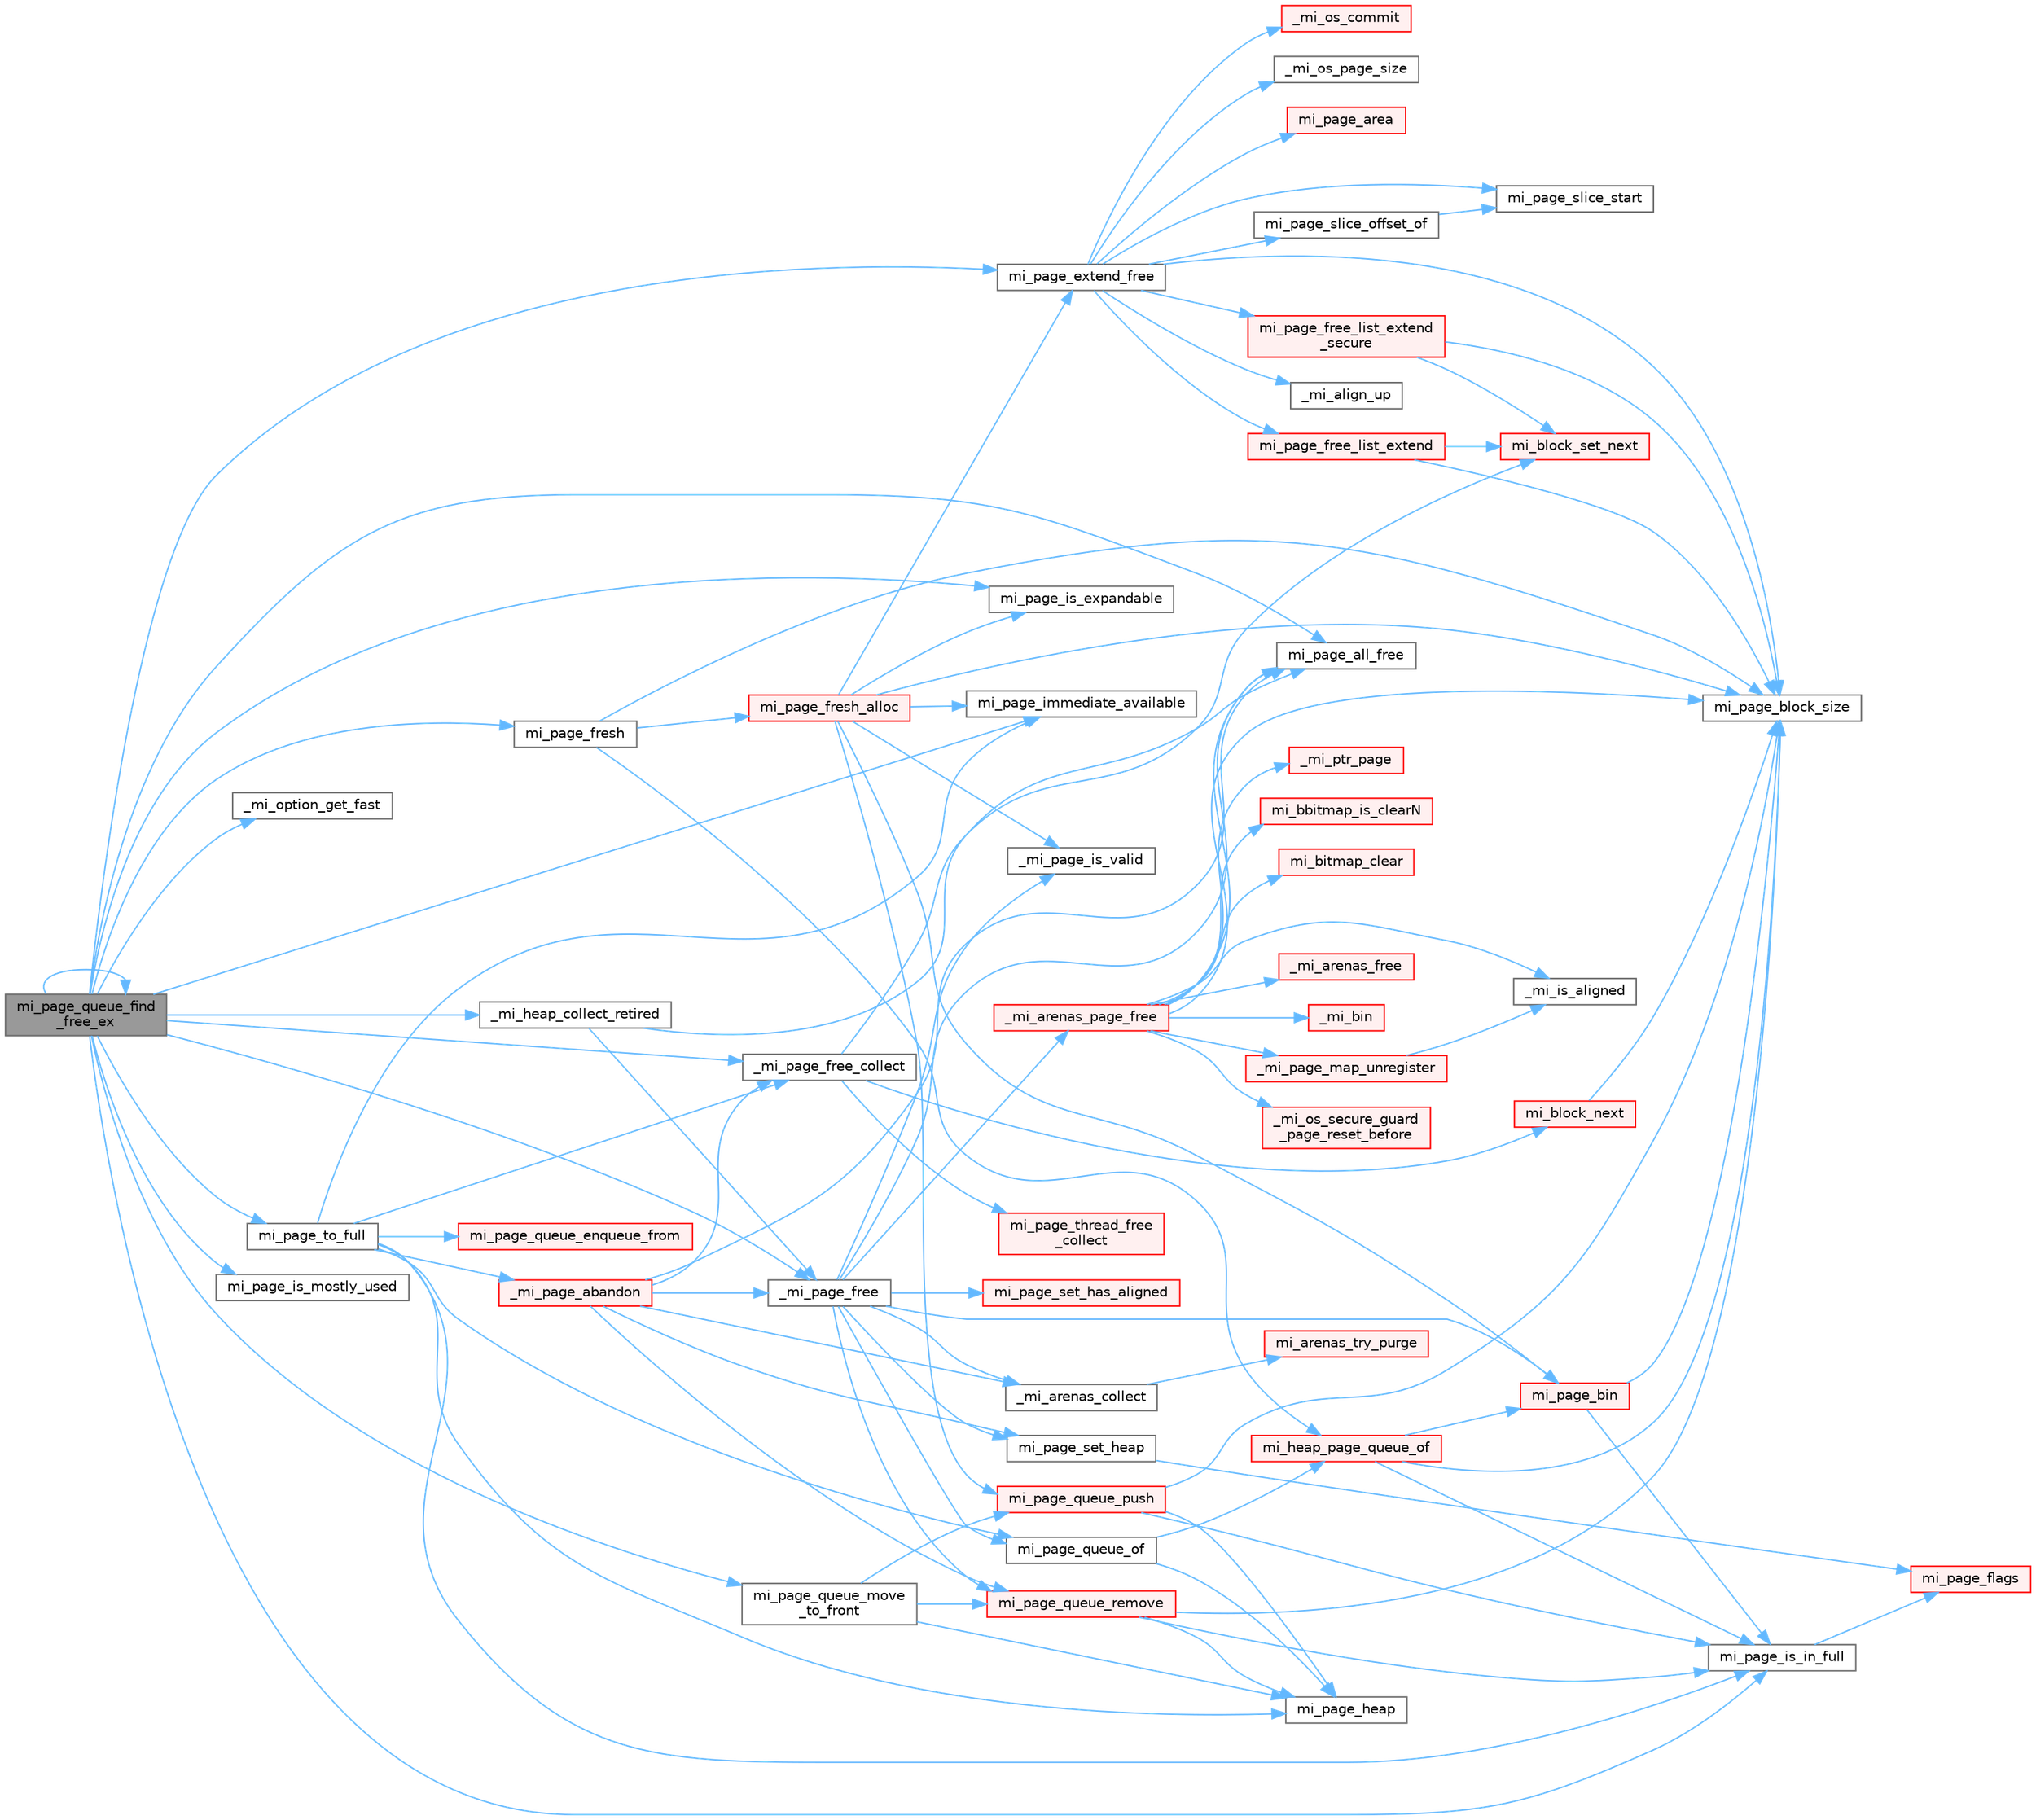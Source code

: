 digraph "mi_page_queue_find_free_ex"
{
 // LATEX_PDF_SIZE
  bgcolor="transparent";
  edge [fontname=Helvetica,fontsize=10,labelfontname=Helvetica,labelfontsize=10];
  node [fontname=Helvetica,fontsize=10,shape=box,height=0.2,width=0.4];
  rankdir="LR";
  Node1 [id="Node000001",label="mi_page_queue_find\l_free_ex",height=0.2,width=0.4,color="gray40", fillcolor="grey60", style="filled", fontcolor="black",tooltip=" "];
  Node1 -> Node2 [id="edge1_Node000001_Node000002",color="steelblue1",style="solid",tooltip=" "];
  Node2 [id="Node000002",label="_mi_heap_collect_retired",height=0.2,width=0.4,color="grey40", fillcolor="white", style="filled",URL="$page_8c.html#abc5253b4341c8d7eab888068e4f9b951",tooltip=" "];
  Node2 -> Node3 [id="edge2_Node000002_Node000003",color="steelblue1",style="solid",tooltip=" "];
  Node3 [id="Node000003",label="_mi_page_free",height=0.2,width=0.4,color="grey40", fillcolor="white", style="filled",URL="$page_8c.html#a1c5c78a8becee842d5b9444a2ee67a3b",tooltip=" "];
  Node3 -> Node4 [id="edge3_Node000003_Node000004",color="steelblue1",style="solid",tooltip=" "];
  Node4 [id="Node000004",label="_mi_arenas_collect",height=0.2,width=0.4,color="grey40", fillcolor="white", style="filled",URL="$arena_8c.html#a6f7e5b0577ff900eb89e76701c43672f",tooltip=" "];
  Node4 -> Node5 [id="edge4_Node000004_Node000005",color="steelblue1",style="solid",tooltip=" "];
  Node5 [id="Node000005",label="mi_arenas_try_purge",height=0.2,width=0.4,color="red", fillcolor="#FFF0F0", style="filled",URL="$arena_8c.html#ac997f1c19808513c9d007b6d1877a349",tooltip=" "];
  Node3 -> Node132 [id="edge5_Node000003_Node000132",color="steelblue1",style="solid",tooltip=" "];
  Node132 [id="Node000132",label="_mi_arenas_page_free",height=0.2,width=0.4,color="red", fillcolor="#FFF0F0", style="filled",URL="$arena_8c.html#a5c704481ee56f6588f680987f4359d45",tooltip=" "];
  Node132 -> Node133 [id="edge6_Node000132_Node000133",color="steelblue1",style="solid",tooltip=" "];
  Node133 [id="Node000133",label="_mi_arenas_free",height=0.2,width=0.4,color="red", fillcolor="#FFF0F0", style="filled",URL="$arena_8c.html#af53fcdaf8975de25beee4cd536d92c30",tooltip=" "];
  Node132 -> Node157 [id="edge7_Node000132_Node000157",color="steelblue1",style="solid",tooltip=" "];
  Node157 [id="Node000157",label="_mi_bin",height=0.2,width=0.4,color="red", fillcolor="#FFF0F0", style="filled",URL="$page-queue_8c.html#a0d92abe27db4a21968468b2fe73473d6",tooltip=" "];
  Node132 -> Node141 [id="edge8_Node000132_Node000141",color="steelblue1",style="solid",tooltip=" "];
  Node141 [id="Node000141",label="_mi_is_aligned",height=0.2,width=0.4,color="grey40", fillcolor="white", style="filled",URL="$_e_a_s_t_l_2packages_2mimalloc_2include_2mimalloc_2internal_8h.html#ad446ae4d82cbdbd78dfbe46fa2330555",tooltip=" "];
  Node132 -> Node163 [id="edge9_Node000132_Node000163",color="steelblue1",style="solid",tooltip=" "];
  Node163 [id="Node000163",label="_mi_os_secure_guard\l_page_reset_before",height=0.2,width=0.4,color="red", fillcolor="#FFF0F0", style="filled",URL="$os_8c.html#a38495bcffe21853c689afaf71f868e57",tooltip=" "];
  Node132 -> Node170 [id="edge10_Node000132_Node000170",color="steelblue1",style="solid",tooltip=" "];
  Node170 [id="Node000170",label="_mi_page_map_unregister",height=0.2,width=0.4,color="red", fillcolor="#FFF0F0", style="filled",URL="$page-map_8c.html#acaa462c1ea83f87793a85ca0046e6338",tooltip=" "];
  Node170 -> Node141 [id="edge11_Node000170_Node000141",color="steelblue1",style="solid",tooltip=" "];
  Node132 -> Node208 [id="edge12_Node000132_Node000208",color="steelblue1",style="solid",tooltip=" "];
  Node208 [id="Node000208",label="_mi_ptr_page",height=0.2,width=0.4,color="red", fillcolor="#FFF0F0", style="filled",URL="$_e_a_s_t_l_2packages_2mimalloc_2include_2mimalloc_2internal_8h.html#acd84a462a2045538d19ecc56e6cc29f6",tooltip=" "];
  Node132 -> Node85 [id="edge13_Node000132_Node000085",color="steelblue1",style="solid",tooltip=" "];
  Node85 [id="Node000085",label="mi_bbitmap_is_clearN",height=0.2,width=0.4,color="red", fillcolor="#FFF0F0", style="filled",URL="$bitmap_8h.html#a5424318442a5d1f904eab0d157bc777e",tooltip=" "];
  Node132 -> Node213 [id="edge14_Node000132_Node000213",color="steelblue1",style="solid",tooltip=" "];
  Node213 [id="Node000213",label="mi_bitmap_clear",height=0.2,width=0.4,color="red", fillcolor="#FFF0F0", style="filled",URL="$bitmap_8c.html#a8307caae564be5c0c96d17562ce1291b",tooltip=" "];
  Node132 -> Node215 [id="edge15_Node000132_Node000215",color="steelblue1",style="solid",tooltip=" "];
  Node215 [id="Node000215",label="mi_page_all_free",height=0.2,width=0.4,color="grey40", fillcolor="white", style="filled",URL="$_e_a_s_t_l_2packages_2mimalloc_2include_2mimalloc_2internal_8h.html#adfd6d23350810ca36986ffbc5459c93d",tooltip=" "];
  Node132 -> Node175 [id="edge16_Node000132_Node000175",color="steelblue1",style="solid",tooltip=" "];
  Node175 [id="Node000175",label="mi_page_block_size",height=0.2,width=0.4,color="grey40", fillcolor="white", style="filled",URL="$_e_a_s_t_l_2packages_2mimalloc_2include_2mimalloc_2internal_8h.html#a6134893990c1f09da2b40092ceecc780",tooltip=" "];
  Node3 -> Node225 [id="edge17_Node000003_Node000225",color="steelblue1",style="solid",tooltip=" "];
  Node225 [id="Node000225",label="_mi_page_is_valid",height=0.2,width=0.4,color="grey40", fillcolor="white", style="filled",URL="$_e_a_s_t_l_2packages_2mimalloc_2include_2mimalloc_2internal_8h.html#af1d572618734511626662f9f7befb8e9",tooltip=" "];
  Node3 -> Node215 [id="edge18_Node000003_Node000215",color="steelblue1",style="solid",tooltip=" "];
  Node3 -> Node226 [id="edge19_Node000003_Node000226",color="steelblue1",style="solid",tooltip=" "];
  Node226 [id="Node000226",label="mi_page_bin",height=0.2,width=0.4,color="red", fillcolor="#FFF0F0", style="filled",URL="$page-queue_8c.html#a9ffcf338faf74ed684dc0859345b4d6e",tooltip=" "];
  Node226 -> Node175 [id="edge20_Node000226_Node000175",color="steelblue1",style="solid",tooltip=" "];
  Node226 -> Node229 [id="edge21_Node000226_Node000229",color="steelblue1",style="solid",tooltip=" "];
  Node229 [id="Node000229",label="mi_page_is_in_full",height=0.2,width=0.4,color="grey40", fillcolor="white", style="filled",URL="$_e_a_s_t_l_2packages_2mimalloc_2include_2mimalloc_2internal_8h.html#a250f4d0710309fb1cff782cd06644842",tooltip=" "];
  Node229 -> Node230 [id="edge22_Node000229_Node000230",color="steelblue1",style="solid",tooltip=" "];
  Node230 [id="Node000230",label="mi_page_flags",height=0.2,width=0.4,color="red", fillcolor="#FFF0F0", style="filled",URL="$_e_a_s_t_l_2packages_2mimalloc_2include_2mimalloc_2internal_8h.html#a3d26e50ecf7ae2045d2a6dc69c3c30c8",tooltip=" "];
  Node3 -> Node231 [id="edge23_Node000003_Node000231",color="steelblue1",style="solid",tooltip=" "];
  Node231 [id="Node000231",label="mi_page_queue_of",height=0.2,width=0.4,color="grey40", fillcolor="white", style="filled",URL="$page-queue_8c.html#a59942bb22e34833289b85a5c70d81f97",tooltip=" "];
  Node231 -> Node232 [id="edge24_Node000231_Node000232",color="steelblue1",style="solid",tooltip=" "];
  Node232 [id="Node000232",label="mi_heap_page_queue_of",height=0.2,width=0.4,color="red", fillcolor="#FFF0F0", style="filled",URL="$page-queue_8c.html#aa50524f852ac833fcf366b583c9ebfaa",tooltip=" "];
  Node232 -> Node226 [id="edge25_Node000232_Node000226",color="steelblue1",style="solid",tooltip=" "];
  Node232 -> Node175 [id="edge26_Node000232_Node000175",color="steelblue1",style="solid",tooltip=" "];
  Node232 -> Node229 [id="edge27_Node000232_Node000229",color="steelblue1",style="solid",tooltip=" "];
  Node231 -> Node235 [id="edge28_Node000231_Node000235",color="steelblue1",style="solid",tooltip=" "];
  Node235 [id="Node000235",label="mi_page_heap",height=0.2,width=0.4,color="grey40", fillcolor="white", style="filled",URL="$_e_a_s_t_l_2packages_2mimalloc_2include_2mimalloc_2internal_8h.html#a35ba87308ac94f73791017e50d3ab4c7",tooltip=" "];
  Node3 -> Node236 [id="edge29_Node000003_Node000236",color="steelblue1",style="solid",tooltip=" "];
  Node236 [id="Node000236",label="mi_page_queue_remove",height=0.2,width=0.4,color="red", fillcolor="#FFF0F0", style="filled",URL="$page-queue_8c.html#a01485cfc5cb05536f09df6d4d386fd28",tooltip=" "];
  Node236 -> Node175 [id="edge30_Node000236_Node000175",color="steelblue1",style="solid",tooltip=" "];
  Node236 -> Node235 [id="edge31_Node000236_Node000235",color="steelblue1",style="solid",tooltip=" "];
  Node236 -> Node229 [id="edge32_Node000236_Node000229",color="steelblue1",style="solid",tooltip=" "];
  Node3 -> Node240 [id="edge33_Node000003_Node000240",color="steelblue1",style="solid",tooltip=" "];
  Node240 [id="Node000240",label="mi_page_set_has_aligned",height=0.2,width=0.4,color="red", fillcolor="#FFF0F0", style="filled",URL="$_e_a_s_t_l_2packages_2mimalloc_2include_2mimalloc_2internal_8h.html#a41000a967469e2e727f5f8670c8d37e1",tooltip=" "];
  Node3 -> Node241 [id="edge34_Node000003_Node000241",color="steelblue1",style="solid",tooltip=" "];
  Node241 [id="Node000241",label="mi_page_set_heap",height=0.2,width=0.4,color="grey40", fillcolor="white", style="filled",URL="$_e_a_s_t_l_2packages_2mimalloc_2include_2mimalloc_2internal_8h.html#a4f0664d2a3d9c81776a0f90311aef474",tooltip=" "];
  Node241 -> Node230 [id="edge35_Node000241_Node000230",color="steelblue1",style="solid",tooltip=" "];
  Node2 -> Node215 [id="edge36_Node000002_Node000215",color="steelblue1",style="solid",tooltip=" "];
  Node1 -> Node46 [id="edge37_Node000001_Node000046",color="steelblue1",style="solid",tooltip=" "];
  Node46 [id="Node000046",label="_mi_option_get_fast",height=0.2,width=0.4,color="grey40", fillcolor="white", style="filled",URL="$options_8c.html#a1d96c2519367ba4bef4505cbd13aaec3",tooltip=" "];
  Node1 -> Node3 [id="edge38_Node000001_Node000003",color="steelblue1",style="solid",tooltip=" "];
  Node1 -> Node242 [id="edge39_Node000001_Node000242",color="steelblue1",style="solid",tooltip=" "];
  Node242 [id="Node000242",label="_mi_page_free_collect",height=0.2,width=0.4,color="grey40", fillcolor="white", style="filled",URL="$page_8c.html#ae2b78e1e45e4ac3db8102e9d333d2972",tooltip=" "];
  Node242 -> Node243 [id="edge40_Node000242_Node000243",color="steelblue1",style="solid",tooltip=" "];
  Node243 [id="Node000243",label="mi_block_next",height=0.2,width=0.4,color="red", fillcolor="#FFF0F0", style="filled",URL="$_e_a_s_t_l_2packages_2mimalloc_2include_2mimalloc_2internal_8h.html#aaa5daf3a8b3db89666b6861cbb1e2f96",tooltip=" "];
  Node243 -> Node175 [id="edge41_Node000243_Node000175",color="steelblue1",style="solid",tooltip=" "];
  Node242 -> Node249 [id="edge42_Node000242_Node000249",color="steelblue1",style="solid",tooltip=" "];
  Node249 [id="Node000249",label="mi_block_set_next",height=0.2,width=0.4,color="red", fillcolor="#FFF0F0", style="filled",URL="$_e_a_s_t_l_2packages_2mimalloc_2include_2mimalloc_2internal_8h.html#ac7b440a922454c163ed1139aac9b946d",tooltip=" "];
  Node242 -> Node253 [id="edge43_Node000242_Node000253",color="steelblue1",style="solid",tooltip=" "];
  Node253 [id="Node000253",label="mi_page_thread_free\l_collect",height=0.2,width=0.4,color="red", fillcolor="#FFF0F0", style="filled",URL="$page_8c.html#a295cb69a2c761ab5f15f2defe7fb31fe",tooltip=" "];
  Node1 -> Node215 [id="edge44_Node000001_Node000215",color="steelblue1",style="solid",tooltip=" "];
  Node1 -> Node257 [id="edge45_Node000001_Node000257",color="steelblue1",style="solid",tooltip=" "];
  Node257 [id="Node000257",label="mi_page_extend_free",height=0.2,width=0.4,color="grey40", fillcolor="white", style="filled",URL="$page_8c.html#a40c7a483e3c04fdcf8d9a16bc6e6cea5",tooltip=" "];
  Node257 -> Node76 [id="edge46_Node000257_Node000076",color="steelblue1",style="solid",tooltip=" "];
  Node76 [id="Node000076",label="_mi_align_up",height=0.2,width=0.4,color="grey40", fillcolor="white", style="filled",URL="$_e_a_s_t_l_2packages_2mimalloc_2include_2mimalloc_2internal_8h.html#a7f35944d44d8a16365072023dd19e0da",tooltip=" "];
  Node257 -> Node165 [id="edge47_Node000257_Node000165",color="steelblue1",style="solid",tooltip=" "];
  Node165 [id="Node000165",label="_mi_os_commit",height=0.2,width=0.4,color="red", fillcolor="#FFF0F0", style="filled",URL="$os_8c.html#acef931ae1be3c3ddb6ee125a8267a84e",tooltip=" "];
  Node257 -> Node77 [id="edge48_Node000257_Node000077",color="steelblue1",style="solid",tooltip=" "];
  Node77 [id="Node000077",label="_mi_os_page_size",height=0.2,width=0.4,color="grey40", fillcolor="white", style="filled",URL="$os_8c.html#a723e4c95209d4c6282b53317473e83d5",tooltip=" "];
  Node257 -> Node173 [id="edge49_Node000257_Node000173",color="steelblue1",style="solid",tooltip=" "];
  Node173 [id="Node000173",label="mi_page_area",height=0.2,width=0.4,color="red", fillcolor="#FFF0F0", style="filled",URL="$_e_a_s_t_l_2packages_2mimalloc_2include_2mimalloc_2internal_8h.html#ab02bec7b56343136344cb9441cb889c7",tooltip=" "];
  Node257 -> Node175 [id="edge50_Node000257_Node000175",color="steelblue1",style="solid",tooltip=" "];
  Node257 -> Node258 [id="edge51_Node000257_Node000258",color="steelblue1",style="solid",tooltip=" "];
  Node258 [id="Node000258",label="mi_page_free_list_extend",height=0.2,width=0.4,color="red", fillcolor="#FFF0F0", style="filled",URL="$page_8c.html#a9bb87a743570919cc56839f9fc433695",tooltip=" "];
  Node258 -> Node249 [id="edge52_Node000258_Node000249",color="steelblue1",style="solid",tooltip=" "];
  Node258 -> Node175 [id="edge53_Node000258_Node000175",color="steelblue1",style="solid",tooltip=" "];
  Node257 -> Node260 [id="edge54_Node000257_Node000260",color="steelblue1",style="solid",tooltip=" "];
  Node260 [id="Node000260",label="mi_page_free_list_extend\l_secure",height=0.2,width=0.4,color="red", fillcolor="#FFF0F0", style="filled",URL="$page_8c.html#a4a740b834c5746b0309fece1a0b1d781",tooltip=" "];
  Node260 -> Node249 [id="edge55_Node000260_Node000249",color="steelblue1",style="solid",tooltip=" "];
  Node260 -> Node175 [id="edge56_Node000260_Node000175",color="steelblue1",style="solid",tooltip=" "];
  Node257 -> Node268 [id="edge57_Node000257_Node000268",color="steelblue1",style="solid",tooltip=" "];
  Node268 [id="Node000268",label="mi_page_slice_offset_of",height=0.2,width=0.4,color="grey40", fillcolor="white", style="filled",URL="$_e_a_s_t_l_2packages_2mimalloc_2include_2mimalloc_2internal_8h.html#ad3e5df2ef93d3703a1a70368b1a858d6",tooltip=" "];
  Node268 -> Node269 [id="edge58_Node000268_Node000269",color="steelblue1",style="solid",tooltip=" "];
  Node269 [id="Node000269",label="mi_page_slice_start",height=0.2,width=0.4,color="grey40", fillcolor="white", style="filled",URL="$_e_a_s_t_l_2packages_2mimalloc_2include_2mimalloc_2internal_8h.html#a5a6ac89588d92c6b443e78415aac06db",tooltip=" "];
  Node257 -> Node269 [id="edge59_Node000257_Node000269",color="steelblue1",style="solid",tooltip=" "];
  Node1 -> Node270 [id="edge60_Node000001_Node000270",color="steelblue1",style="solid",tooltip=" "];
  Node270 [id="Node000270",label="mi_page_fresh",height=0.2,width=0.4,color="grey40", fillcolor="white", style="filled",URL="$page_8c.html#aa1a62243576442a73c1e37ff6f3ba5cd",tooltip=" "];
  Node270 -> Node232 [id="edge61_Node000270_Node000232",color="steelblue1",style="solid",tooltip=" "];
  Node270 -> Node175 [id="edge62_Node000270_Node000175",color="steelblue1",style="solid",tooltip=" "];
  Node270 -> Node271 [id="edge63_Node000270_Node000271",color="steelblue1",style="solid",tooltip=" "];
  Node271 [id="Node000271",label="mi_page_fresh_alloc",height=0.2,width=0.4,color="red", fillcolor="#FFF0F0", style="filled",URL="$page_8c.html#afdce56576b07a6f0321c78f9ca906141",tooltip=" "];
  Node271 -> Node225 [id="edge64_Node000271_Node000225",color="steelblue1",style="solid",tooltip=" "];
  Node271 -> Node226 [id="edge65_Node000271_Node000226",color="steelblue1",style="solid",tooltip=" "];
  Node271 -> Node175 [id="edge66_Node000271_Node000175",color="steelblue1",style="solid",tooltip=" "];
  Node271 -> Node257 [id="edge67_Node000271_Node000257",color="steelblue1",style="solid",tooltip=" "];
  Node271 -> Node277 [id="edge68_Node000271_Node000277",color="steelblue1",style="solid",tooltip=" "];
  Node277 [id="Node000277",label="mi_page_immediate_available",height=0.2,width=0.4,color="grey40", fillcolor="white", style="filled",URL="$_e_a_s_t_l_2packages_2mimalloc_2include_2mimalloc_2internal_8h.html#a87596f606325115ec4f43046dfd3d64a",tooltip=" "];
  Node271 -> Node369 [id="edge69_Node000271_Node000369",color="steelblue1",style="solid",tooltip=" "];
  Node369 [id="Node000369",label="mi_page_is_expandable",height=0.2,width=0.4,color="grey40", fillcolor="white", style="filled",URL="$_e_a_s_t_l_2packages_2mimalloc_2include_2mimalloc_2internal_8h.html#ad36cb8000f39dcfbc68c9d9b219d0397",tooltip=" "];
  Node271 -> Node370 [id="edge70_Node000271_Node000370",color="steelblue1",style="solid",tooltip=" "];
  Node370 [id="Node000370",label="mi_page_queue_push",height=0.2,width=0.4,color="red", fillcolor="#FFF0F0", style="filled",URL="$page-queue_8c.html#afd208c53e5567aedf31759e91fcaee4c",tooltip=" "];
  Node370 -> Node175 [id="edge71_Node000370_Node000175",color="steelblue1",style="solid",tooltip=" "];
  Node370 -> Node235 [id="edge72_Node000370_Node000235",color="steelblue1",style="solid",tooltip=" "];
  Node370 -> Node229 [id="edge73_Node000370_Node000229",color="steelblue1",style="solid",tooltip=" "];
  Node1 -> Node277 [id="edge74_Node000001_Node000277",color="steelblue1",style="solid",tooltip=" "];
  Node1 -> Node369 [id="edge75_Node000001_Node000369",color="steelblue1",style="solid",tooltip=" "];
  Node1 -> Node229 [id="edge76_Node000001_Node000229",color="steelblue1",style="solid",tooltip=" "];
  Node1 -> Node371 [id="edge77_Node000001_Node000371",color="steelblue1",style="solid",tooltip=" "];
  Node371 [id="Node000371",label="mi_page_is_mostly_used",height=0.2,width=0.4,color="grey40", fillcolor="white", style="filled",URL="$_e_a_s_t_l_2packages_2mimalloc_2include_2mimalloc_2internal_8h.html#a45a43866de43bd1090d92b9ebcb39dde",tooltip=" "];
  Node1 -> Node1 [id="edge78_Node000001_Node000001",color="steelblue1",style="solid",tooltip=" "];
  Node1 -> Node372 [id="edge79_Node000001_Node000372",color="steelblue1",style="solid",tooltip=" "];
  Node372 [id="Node000372",label="mi_page_queue_move\l_to_front",height=0.2,width=0.4,color="grey40", fillcolor="white", style="filled",URL="$page-queue_8c.html#a0874094115fbf07a62af03982e6e9463",tooltip=" "];
  Node372 -> Node235 [id="edge80_Node000372_Node000235",color="steelblue1",style="solid",tooltip=" "];
  Node372 -> Node370 [id="edge81_Node000372_Node000370",color="steelblue1",style="solid",tooltip=" "];
  Node372 -> Node236 [id="edge82_Node000372_Node000236",color="steelblue1",style="solid",tooltip=" "];
  Node1 -> Node373 [id="edge83_Node000001_Node000373",color="steelblue1",style="solid",tooltip=" "];
  Node373 [id="Node000373",label="mi_page_to_full",height=0.2,width=0.4,color="grey40", fillcolor="white", style="filled",URL="$page_8c.html#afb25978212749e522404ee1f2dd1a6d4",tooltip=" "];
  Node373 -> Node374 [id="edge84_Node000373_Node000374",color="steelblue1",style="solid",tooltip=" "];
  Node374 [id="Node000374",label="_mi_page_abandon",height=0.2,width=0.4,color="red", fillcolor="#FFF0F0", style="filled",URL="$page_8c.html#a5659ebbee47f26d3a49e03e0c5f2da79",tooltip=" "];
  Node374 -> Node4 [id="edge85_Node000374_Node000004",color="steelblue1",style="solid",tooltip=" "];
  Node374 -> Node3 [id="edge86_Node000374_Node000003",color="steelblue1",style="solid",tooltip=" "];
  Node374 -> Node242 [id="edge87_Node000374_Node000242",color="steelblue1",style="solid",tooltip=" "];
  Node374 -> Node215 [id="edge88_Node000374_Node000215",color="steelblue1",style="solid",tooltip=" "];
  Node374 -> Node236 [id="edge89_Node000374_Node000236",color="steelblue1",style="solid",tooltip=" "];
  Node374 -> Node241 [id="edge90_Node000374_Node000241",color="steelblue1",style="solid",tooltip=" "];
  Node373 -> Node242 [id="edge91_Node000373_Node000242",color="steelblue1",style="solid",tooltip=" "];
  Node373 -> Node235 [id="edge92_Node000373_Node000235",color="steelblue1",style="solid",tooltip=" "];
  Node373 -> Node277 [id="edge93_Node000373_Node000277",color="steelblue1",style="solid",tooltip=" "];
  Node373 -> Node229 [id="edge94_Node000373_Node000229",color="steelblue1",style="solid",tooltip=" "];
  Node373 -> Node377 [id="edge95_Node000373_Node000377",color="steelblue1",style="solid",tooltip=" "];
  Node377 [id="Node000377",label="mi_page_queue_enqueue_from",height=0.2,width=0.4,color="red", fillcolor="#FFF0F0", style="filled",URL="$page-queue_8c.html#a78d4c34f8649f1bf65a3719e8861e32f",tooltip=" "];
  Node373 -> Node231 [id="edge96_Node000373_Node000231",color="steelblue1",style="solid",tooltip=" "];
}
